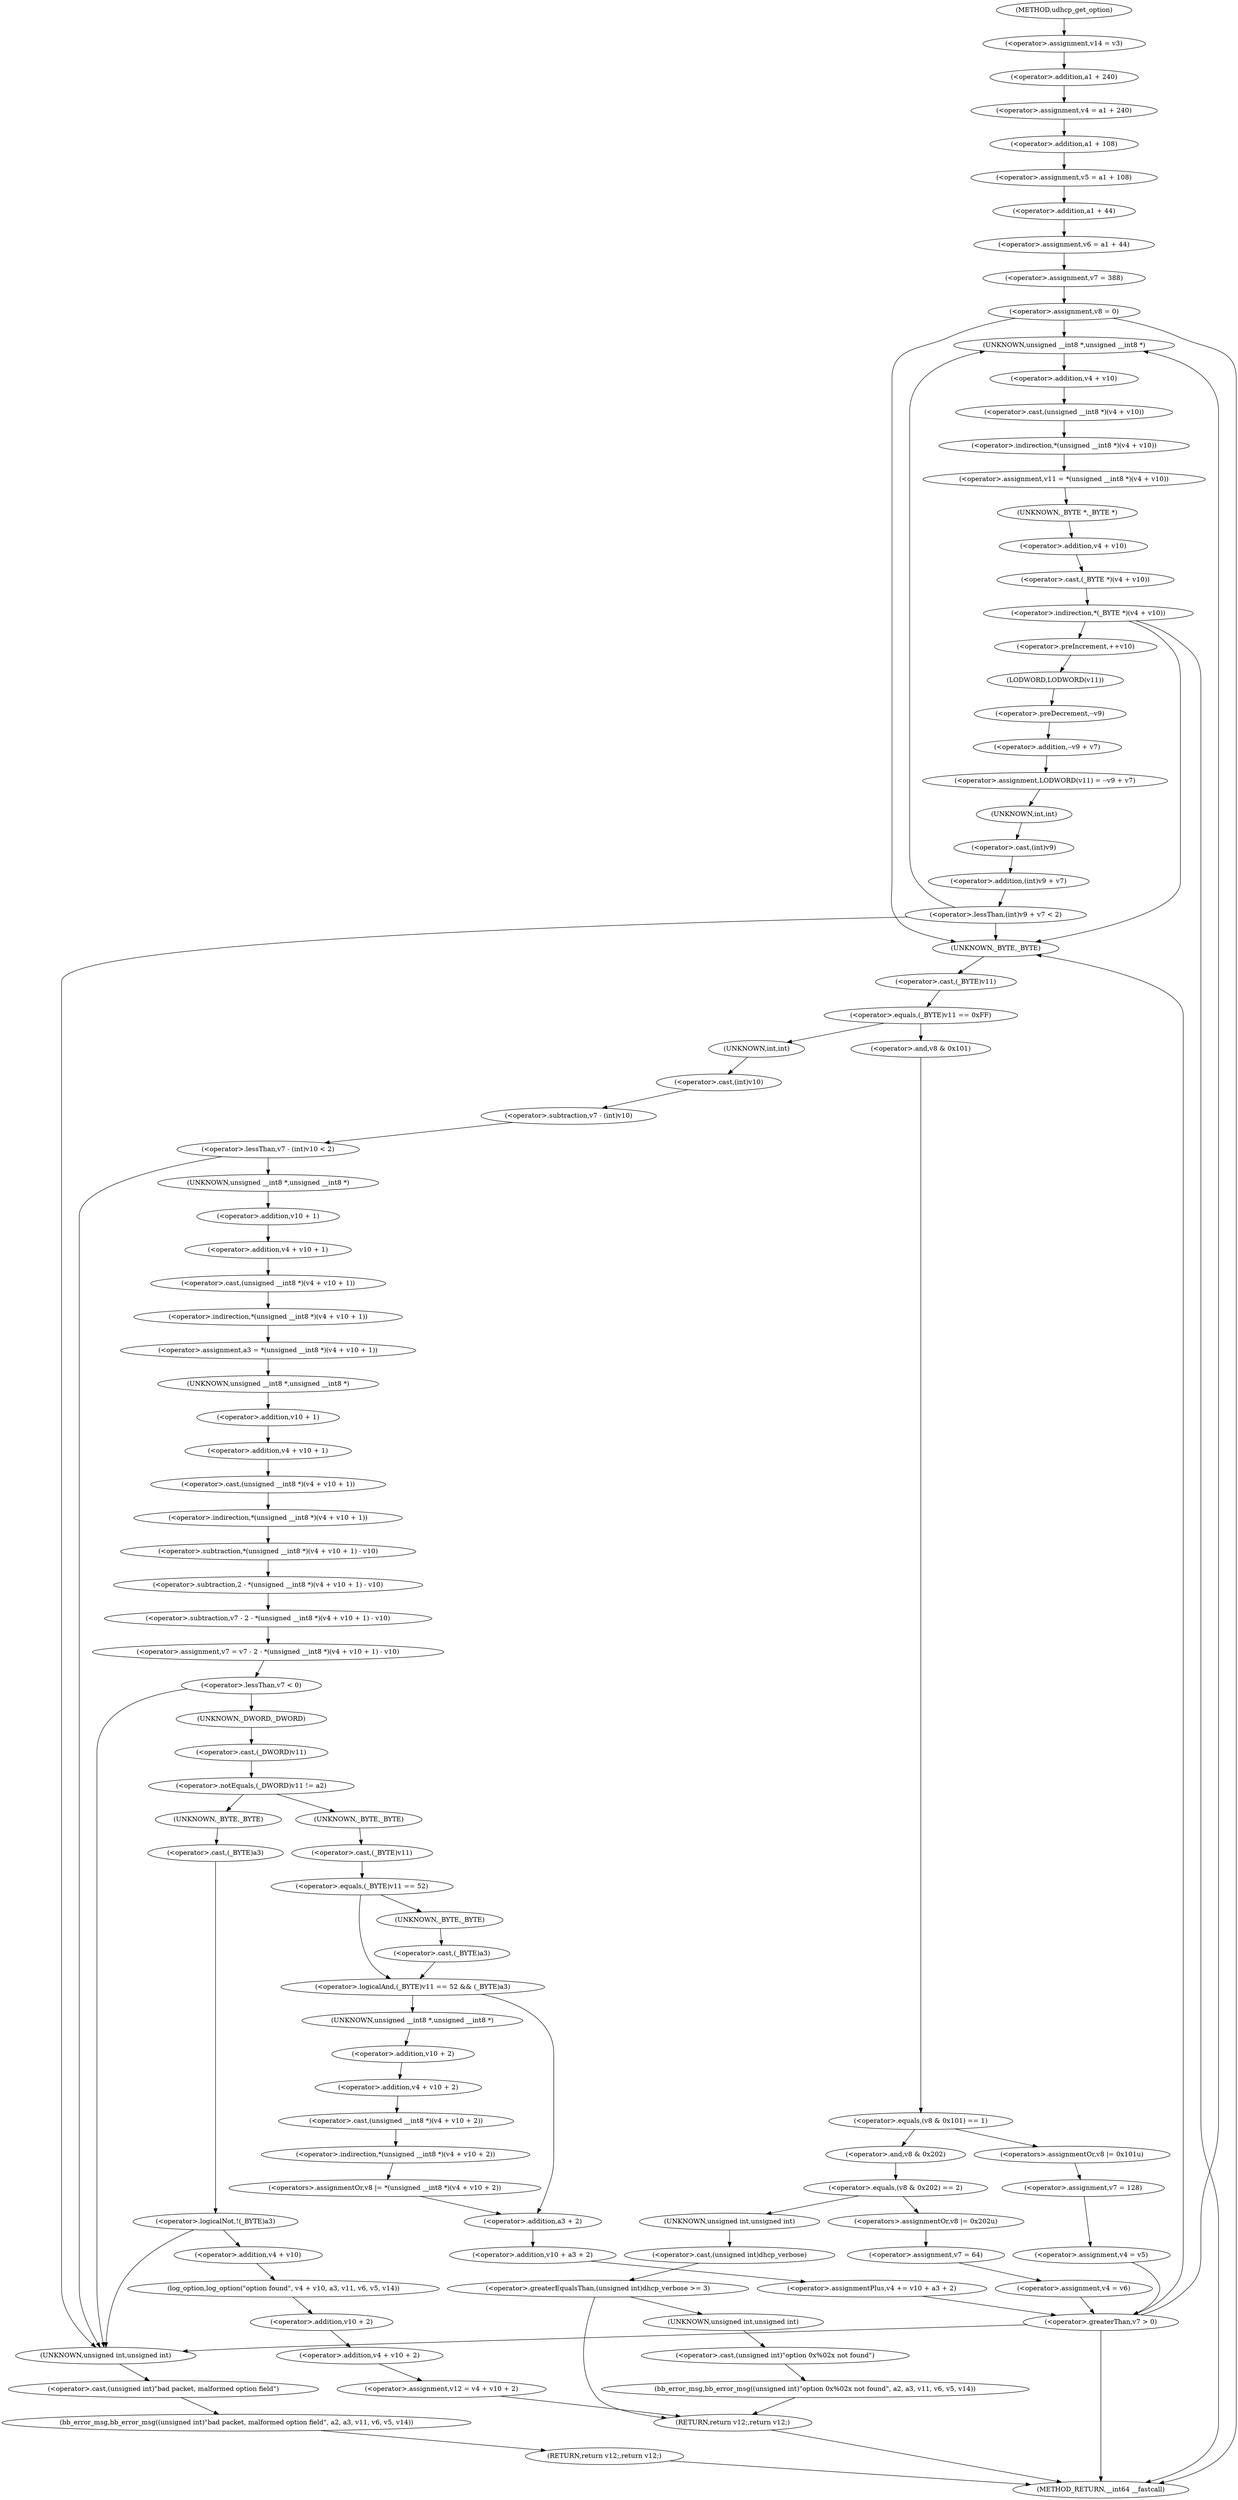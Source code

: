 digraph udhcp_get_option {  
"1000128" [label = "(<operator>.assignment,v14 = v3)" ]
"1000131" [label = "(<operator>.assignment,v4 = a1 + 240)" ]
"1000133" [label = "(<operator>.addition,a1 + 240)" ]
"1000136" [label = "(<operator>.assignment,v5 = a1 + 108)" ]
"1000138" [label = "(<operator>.addition,a1 + 108)" ]
"1000141" [label = "(<operator>.assignment,v6 = a1 + 44)" ]
"1000143" [label = "(<operator>.addition,a1 + 44)" ]
"1000146" [label = "(<operator>.assignment,v7 = 388)" ]
"1000149" [label = "(<operator>.assignment,v8 = 0)" ]
"1000160" [label = "(<operator>.assignment,v11 = *(unsigned __int8 *)(v4 + v10))" ]
"1000162" [label = "(<operator>.indirection,*(unsigned __int8 *)(v4 + v10))" ]
"1000163" [label = "(<operator>.cast,(unsigned __int8 *)(v4 + v10))" ]
"1000164" [label = "(UNKNOWN,unsigned __int8 *,unsigned __int8 *)" ]
"1000165" [label = "(<operator>.addition,v4 + v10)" ]
"1000169" [label = "(<operator>.indirection,*(_BYTE *)(v4 + v10))" ]
"1000170" [label = "(<operator>.cast,(_BYTE *)(v4 + v10))" ]
"1000171" [label = "(UNKNOWN,_BYTE *,_BYTE *)" ]
"1000172" [label = "(<operator>.addition,v4 + v10)" ]
"1000176" [label = "(<operator>.preIncrement,++v10)" ]
"1000178" [label = "(<operator>.assignment,LODWORD(v11) = --v9 + v7)" ]
"1000179" [label = "(LODWORD,LODWORD(v11))" ]
"1000181" [label = "(<operator>.addition,--v9 + v7)" ]
"1000182" [label = "(<operator>.preDecrement,--v9)" ]
"1000186" [label = "(<operator>.lessThan,(int)v9 + v7 < 2)" ]
"1000187" [label = "(<operator>.addition,(int)v9 + v7)" ]
"1000188" [label = "(<operator>.cast,(int)v9)" ]
"1000189" [label = "(UNKNOWN,int,int)" ]
"1000195" [label = "(<operator>.equals,(_BYTE)v11 == 0xFF)" ]
"1000196" [label = "(<operator>.cast,(_BYTE)v11)" ]
"1000197" [label = "(UNKNOWN,_BYTE,_BYTE)" ]
"1000202" [label = "(<operator>.equals,(v8 & 0x101) == 1)" ]
"1000203" [label = "(<operator>.and,v8 & 0x101)" ]
"1000208" [label = "(<operators>.assignmentOr,v8 |= 0x101u)" ]
"1000211" [label = "(<operator>.assignment,v7 = 128)" ]
"1000214" [label = "(<operator>.assignment,v4 = v5)" ]
"1000219" [label = "(<operator>.equals,(v8 & 0x202) == 2)" ]
"1000220" [label = "(<operator>.and,v8 & 0x202)" ]
"1000225" [label = "(<operators>.assignmentOr,v8 |= 0x202u)" ]
"1000228" [label = "(<operator>.assignment,v7 = 64)" ]
"1000231" [label = "(<operator>.assignment,v4 = v6)" ]
"1000237" [label = "(<operator>.greaterEqualsThan,(unsigned int)dhcp_verbose >= 3)" ]
"1000238" [label = "(<operator>.cast,(unsigned int)dhcp_verbose)" ]
"1000239" [label = "(UNKNOWN,unsigned int,unsigned int)" ]
"1000242" [label = "(bb_error_msg,bb_error_msg((unsigned int)\"option 0x%02x not found\", a2, a3, v11, v6, v5, v14))" ]
"1000243" [label = "(<operator>.cast,(unsigned int)\"option 0x%02x not found\")" ]
"1000244" [label = "(UNKNOWN,unsigned int,unsigned int)" ]
"1000255" [label = "(<operator>.lessThan,v7 - (int)v10 < 2)" ]
"1000256" [label = "(<operator>.subtraction,v7 - (int)v10)" ]
"1000258" [label = "(<operator>.cast,(int)v10)" ]
"1000259" [label = "(UNKNOWN,int,int)" ]
"1000263" [label = "(<operator>.assignment,a3 = *(unsigned __int8 *)(v4 + v10 + 1))" ]
"1000265" [label = "(<operator>.indirection,*(unsigned __int8 *)(v4 + v10 + 1))" ]
"1000266" [label = "(<operator>.cast,(unsigned __int8 *)(v4 + v10 + 1))" ]
"1000267" [label = "(UNKNOWN,unsigned __int8 *,unsigned __int8 *)" ]
"1000268" [label = "(<operator>.addition,v4 + v10 + 1)" ]
"1000270" [label = "(<operator>.addition,v10 + 1)" ]
"1000273" [label = "(<operator>.assignment,v7 = v7 - 2 - *(unsigned __int8 *)(v4 + v10 + 1) - v10)" ]
"1000275" [label = "(<operator>.subtraction,v7 - 2 - *(unsigned __int8 *)(v4 + v10 + 1) - v10)" ]
"1000277" [label = "(<operator>.subtraction,2 - *(unsigned __int8 *)(v4 + v10 + 1) - v10)" ]
"1000279" [label = "(<operator>.subtraction,*(unsigned __int8 *)(v4 + v10 + 1) - v10)" ]
"1000280" [label = "(<operator>.indirection,*(unsigned __int8 *)(v4 + v10 + 1))" ]
"1000281" [label = "(<operator>.cast,(unsigned __int8 *)(v4 + v10 + 1))" ]
"1000282" [label = "(UNKNOWN,unsigned __int8 *,unsigned __int8 *)" ]
"1000283" [label = "(<operator>.addition,v4 + v10 + 1)" ]
"1000285" [label = "(<operator>.addition,v10 + 1)" ]
"1000290" [label = "(<operator>.lessThan,v7 < 0)" ]
"1000295" [label = "(<operator>.notEquals,(_DWORD)v11 != a2)" ]
"1000296" [label = "(<operator>.cast,(_DWORD)v11)" ]
"1000297" [label = "(UNKNOWN,_DWORD,_DWORD)" ]
"1000302" [label = "(<operator>.logicalAnd,(_BYTE)v11 == 52 && (_BYTE)a3)" ]
"1000303" [label = "(<operator>.equals,(_BYTE)v11 == 52)" ]
"1000304" [label = "(<operator>.cast,(_BYTE)v11)" ]
"1000305" [label = "(UNKNOWN,_BYTE,_BYTE)" ]
"1000308" [label = "(<operator>.cast,(_BYTE)a3)" ]
"1000309" [label = "(UNKNOWN,_BYTE,_BYTE)" ]
"1000311" [label = "(<operators>.assignmentOr,v8 |= *(unsigned __int8 *)(v4 + v10 + 2))" ]
"1000313" [label = "(<operator>.indirection,*(unsigned __int8 *)(v4 + v10 + 2))" ]
"1000314" [label = "(<operator>.cast,(unsigned __int8 *)(v4 + v10 + 2))" ]
"1000315" [label = "(UNKNOWN,unsigned __int8 *,unsigned __int8 *)" ]
"1000316" [label = "(<operator>.addition,v4 + v10 + 2)" ]
"1000318" [label = "(<operator>.addition,v10 + 2)" ]
"1000321" [label = "(<operator>.assignmentPlus,v4 += v10 + a3 + 2)" ]
"1000323" [label = "(<operator>.addition,v10 + a3 + 2)" ]
"1000325" [label = "(<operator>.addition,a3 + 2)" ]
"1000330" [label = "(<operator>.greaterThan,v7 > 0)" ]
"1000336" [label = "(<operator>.logicalNot,!(_BYTE)a3)" ]
"1000337" [label = "(<operator>.cast,(_BYTE)a3)" ]
"1000338" [label = "(UNKNOWN,_BYTE,_BYTE)" ]
"1000343" [label = "(bb_error_msg,bb_error_msg((unsigned int)\"bad packet, malformed option field\", a2, a3, v11, v6, v5, v14))" ]
"1000344" [label = "(<operator>.cast,(unsigned int)\"bad packet, malformed option field\")" ]
"1000345" [label = "(UNKNOWN,unsigned int,unsigned int)" ]
"1000353" [label = "(RETURN,return v12;,return v12;)" ]
"1000355" [label = "(log_option,log_option(\"option found\", v4 + v10, a3, v11, v6, v5, v14))" ]
"1000357" [label = "(<operator>.addition,v4 + v10)" ]
"1000365" [label = "(<operator>.assignment,v12 = v4 + v10 + 2)" ]
"1000367" [label = "(<operator>.addition,v4 + v10 + 2)" ]
"1000369" [label = "(<operator>.addition,v10 + 2)" ]
"1000372" [label = "(RETURN,return v12;,return v12;)" ]
"1000112" [label = "(METHOD,udhcp_get_option)" ]
"1000374" [label = "(METHOD_RETURN,__int64 __fastcall)" ]
  "1000128" -> "1000133" 
  "1000131" -> "1000138" 
  "1000133" -> "1000131" 
  "1000136" -> "1000143" 
  "1000138" -> "1000136" 
  "1000141" -> "1000146" 
  "1000143" -> "1000141" 
  "1000146" -> "1000149" 
  "1000149" -> "1000374" 
  "1000149" -> "1000197" 
  "1000149" -> "1000164" 
  "1000160" -> "1000171" 
  "1000162" -> "1000160" 
  "1000163" -> "1000162" 
  "1000164" -> "1000165" 
  "1000165" -> "1000163" 
  "1000169" -> "1000197" 
  "1000169" -> "1000374" 
  "1000169" -> "1000176" 
  "1000170" -> "1000169" 
  "1000171" -> "1000172" 
  "1000172" -> "1000170" 
  "1000176" -> "1000179" 
  "1000178" -> "1000189" 
  "1000179" -> "1000182" 
  "1000181" -> "1000178" 
  "1000182" -> "1000181" 
  "1000186" -> "1000197" 
  "1000186" -> "1000164" 
  "1000186" -> "1000345" 
  "1000187" -> "1000186" 
  "1000188" -> "1000187" 
  "1000189" -> "1000188" 
  "1000195" -> "1000203" 
  "1000195" -> "1000259" 
  "1000196" -> "1000195" 
  "1000197" -> "1000196" 
  "1000202" -> "1000208" 
  "1000202" -> "1000220" 
  "1000203" -> "1000202" 
  "1000208" -> "1000211" 
  "1000211" -> "1000214" 
  "1000214" -> "1000330" 
  "1000219" -> "1000225" 
  "1000219" -> "1000239" 
  "1000220" -> "1000219" 
  "1000225" -> "1000228" 
  "1000228" -> "1000231" 
  "1000231" -> "1000330" 
  "1000237" -> "1000244" 
  "1000237" -> "1000372" 
  "1000238" -> "1000237" 
  "1000239" -> "1000238" 
  "1000242" -> "1000372" 
  "1000243" -> "1000242" 
  "1000244" -> "1000243" 
  "1000255" -> "1000345" 
  "1000255" -> "1000267" 
  "1000256" -> "1000255" 
  "1000258" -> "1000256" 
  "1000259" -> "1000258" 
  "1000263" -> "1000282" 
  "1000265" -> "1000263" 
  "1000266" -> "1000265" 
  "1000267" -> "1000270" 
  "1000268" -> "1000266" 
  "1000270" -> "1000268" 
  "1000273" -> "1000290" 
  "1000275" -> "1000273" 
  "1000277" -> "1000275" 
  "1000279" -> "1000277" 
  "1000280" -> "1000279" 
  "1000281" -> "1000280" 
  "1000282" -> "1000285" 
  "1000283" -> "1000281" 
  "1000285" -> "1000283" 
  "1000290" -> "1000297" 
  "1000290" -> "1000345" 
  "1000295" -> "1000305" 
  "1000295" -> "1000338" 
  "1000296" -> "1000295" 
  "1000297" -> "1000296" 
  "1000302" -> "1000315" 
  "1000302" -> "1000325" 
  "1000303" -> "1000309" 
  "1000303" -> "1000302" 
  "1000304" -> "1000303" 
  "1000305" -> "1000304" 
  "1000308" -> "1000302" 
  "1000309" -> "1000308" 
  "1000311" -> "1000325" 
  "1000313" -> "1000311" 
  "1000314" -> "1000313" 
  "1000315" -> "1000318" 
  "1000316" -> "1000314" 
  "1000318" -> "1000316" 
  "1000321" -> "1000330" 
  "1000323" -> "1000321" 
  "1000325" -> "1000323" 
  "1000330" -> "1000374" 
  "1000330" -> "1000197" 
  "1000330" -> "1000164" 
  "1000330" -> "1000345" 
  "1000336" -> "1000345" 
  "1000336" -> "1000357" 
  "1000337" -> "1000336" 
  "1000338" -> "1000337" 
  "1000343" -> "1000353" 
  "1000344" -> "1000343" 
  "1000345" -> "1000344" 
  "1000353" -> "1000374" 
  "1000355" -> "1000369" 
  "1000357" -> "1000355" 
  "1000365" -> "1000372" 
  "1000367" -> "1000365" 
  "1000369" -> "1000367" 
  "1000372" -> "1000374" 
  "1000112" -> "1000128" 
}
